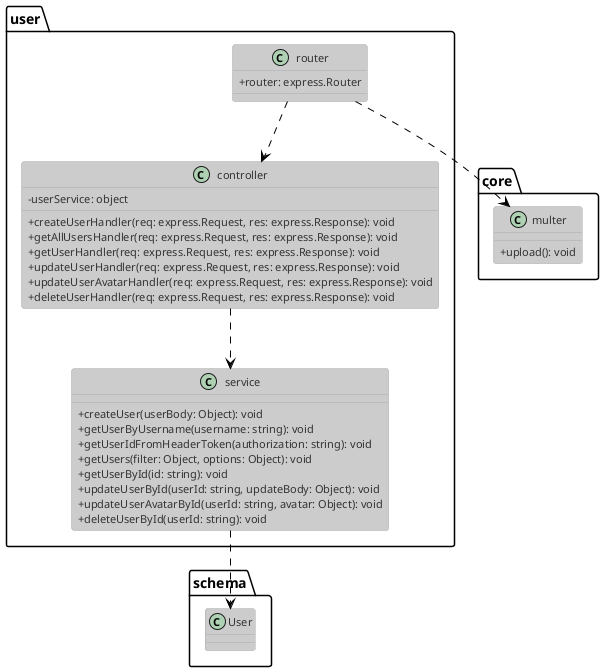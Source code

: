 @startuml authClass
!theme reddress-lightblue

skinparam classAttributeIconSize 0
class user.controller{
    - {field} userService: object

    + {method} createUserHandler(req: express.Request, res: express.Response): void
    + {method} getAllUsersHandler(req: express.Request, res: express.Response): void
    + {method} getUserHandler(req: express.Request, res: express.Response): void
    + {method} updateUserHandler(req: express.Request, res: express.Response): void
    + {method} updateUserAvatarHandler(req: express.Request, res: express.Response): void
    + {method} deleteUserHandler(req: express.Request, res: express.Response): void
}

class user.service{
    + {method} createUser(userBody: Object): void
    + {method} getUserByUsername(username: string): void
    + {method} getUserIdFromHeaderToken(authorization: string): void
    + {method} getUsers(filter: Object, options: Object): void
    + {method} getUserById(id: string): void
    + {method} updateUserById(userId: string, updateBody: Object): void
    + {method} updateUserAvatarById(userId: string, avatar: Object): void
    + {method} deleteUserById(userId: string): void
}

class user.router{
    + {field} router: express.Router
}

class core.multer{
    + {method} upload(): void
}

class schema.User {

}

user.router ..> user.controller
user.router ..> core.multer
user.controller ..> user.service
user.service ..> schema.User
@enduml